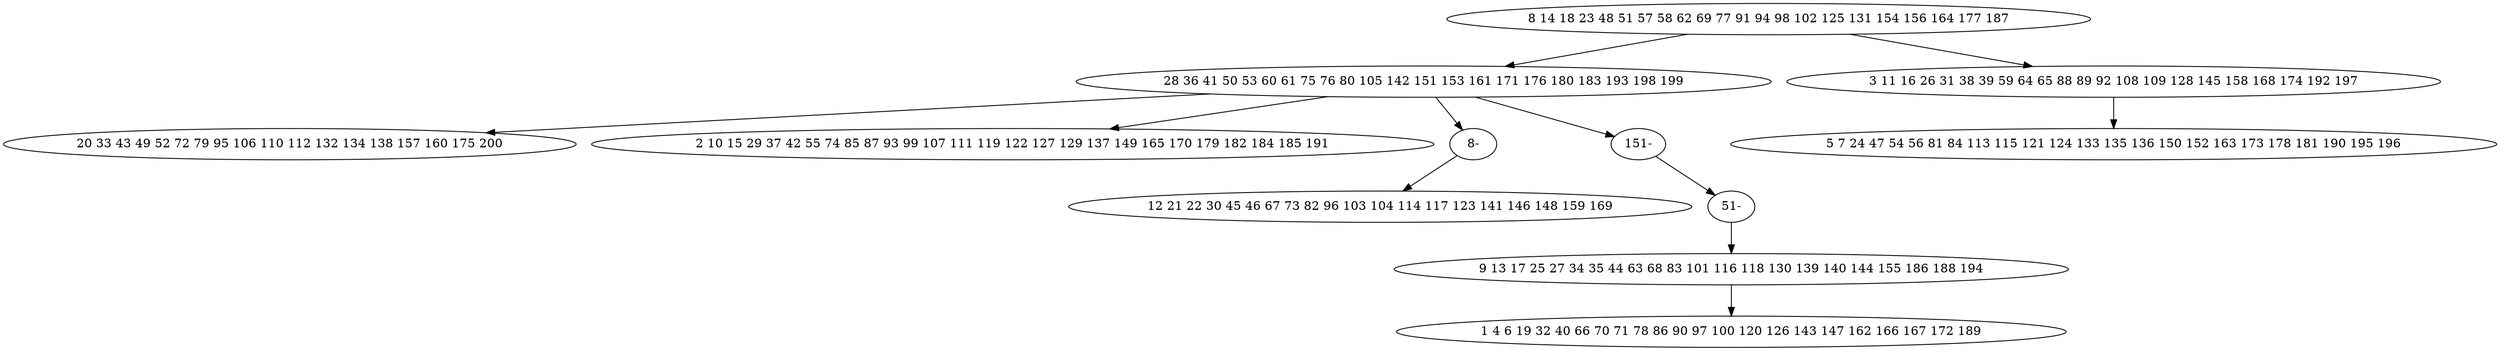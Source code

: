 digraph true_tree {
	"0" -> "1"
	"0" -> "2"
	"2" -> "3"
	"1" -> "4"
	"1" -> "5"
	"1" -> "10"
	"1" -> "9"
	"7" -> "8"
	"9" -> "11"
	"10" -> "6"
	"11" -> "7"
	"0" [label="8 14 18 23 48 51 57 58 62 69 77 91 94 98 102 125 131 154 156 164 177 187"];
	"1" [label="28 36 41 50 53 60 61 75 76 80 105 142 151 153 161 171 176 180 183 193 198 199"];
	"2" [label="3 11 16 26 31 38 39 59 64 65 88 89 92 108 109 128 145 158 168 174 192 197"];
	"3" [label="5 7 24 47 54 56 81 84 113 115 121 124 133 135 136 150 152 163 173 178 181 190 195 196"];
	"4" [label="20 33 43 49 52 72 79 95 106 110 112 132 134 138 157 160 175 200"];
	"5" [label="2 10 15 29 37 42 55 74 85 87 93 99 107 111 119 122 127 129 137 149 165 170 179 182 184 185 191"];
	"6" [label="12 21 22 30 45 46 67 73 82 96 103 104 114 117 123 141 146 148 159 169"];
	"7" [label="9 13 17 25 27 34 35 44 63 68 83 101 116 118 130 139 140 144 155 186 188 194"];
	"8" [label="1 4 6 19 32 40 66 70 71 78 86 90 97 100 120 126 143 147 162 166 167 172 189"];
	"9" [label="151-"];
	"10" [label="8-"];
	"11" [label="51-"];
}
